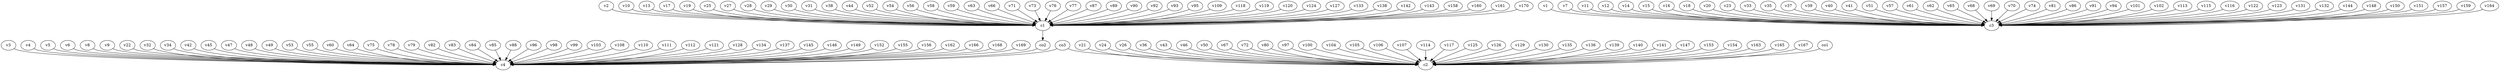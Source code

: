 strict digraph  {
c1;
c2;
c3;
c4;
v1;
v2;
v3;
v4;
v5;
v6;
v7;
v8;
v9;
v10;
v11;
v12;
v13;
v14;
v15;
v16;
v17;
v18;
v19;
v20;
v21;
v22;
v23;
v24;
v25;
v26;
v27;
v28;
v29;
v30;
v31;
v32;
v33;
v34;
v35;
v36;
v37;
v38;
v39;
v40;
v41;
v42;
v43;
v44;
v45;
v46;
v47;
v48;
v49;
v50;
v51;
v52;
v53;
v54;
v55;
v56;
v57;
v58;
v59;
v60;
v61;
v62;
v63;
v64;
v65;
v66;
v67;
v68;
v69;
v70;
v71;
v72;
v73;
v74;
v75;
v76;
v77;
v78;
v79;
v80;
v81;
v82;
v83;
v84;
v85;
v86;
v87;
v88;
v89;
v90;
v91;
v92;
v93;
v94;
v95;
v96;
v97;
v98;
v99;
v100;
v101;
v102;
v103;
v104;
v105;
v106;
v107;
v108;
v109;
v110;
v111;
v112;
v113;
v114;
v115;
v116;
v117;
v118;
v119;
v120;
v121;
v122;
v123;
v124;
v125;
v126;
v127;
v128;
v129;
v130;
v131;
v132;
v133;
v134;
v135;
v136;
v137;
v138;
v139;
v140;
v141;
v142;
v143;
v144;
v145;
v146;
v147;
v148;
v149;
v150;
v151;
v152;
v153;
v154;
v155;
v156;
v157;
v158;
v159;
v160;
v161;
v162;
v163;
v164;
v165;
v166;
v167;
v168;
v169;
v170;
co1;
co2;
co3;
c1 -> co2  [weight=1];
v1 -> c3  [weight=1];
v2 -> c1  [weight=1];
v3 -> c4  [weight=1];
v4 -> c4  [weight=1];
v5 -> c4  [weight=1];
v6 -> c4  [weight=1];
v7 -> c3  [weight=1];
v8 -> c4  [weight=1];
v9 -> c4  [weight=1];
v10 -> c1  [weight=1];
v11 -> c3  [weight=1];
v12 -> c3  [weight=1];
v13 -> c1  [weight=1];
v14 -> c3  [weight=1];
v15 -> c3  [weight=1];
v16 -> c3  [weight=1];
v17 -> c1  [weight=1];
v18 -> c3  [weight=1];
v19 -> c1  [weight=1];
v20 -> c3  [weight=1];
v21 -> c2  [weight=1];
v22 -> c4  [weight=1];
v23 -> c3  [weight=1];
v24 -> c2  [weight=1];
v25 -> c1  [weight=1];
v26 -> c2  [weight=1];
v27 -> c1  [weight=1];
v28 -> c1  [weight=1];
v29 -> c1  [weight=1];
v30 -> c1  [weight=1];
v31 -> c1  [weight=1];
v32 -> c4  [weight=1];
v33 -> c3  [weight=1];
v34 -> c4  [weight=1];
v35 -> c3  [weight=1];
v36 -> c2  [weight=1];
v37 -> c3  [weight=1];
v38 -> c1  [weight=1];
v39 -> c3  [weight=1];
v40 -> c3  [weight=1];
v41 -> c3  [weight=1];
v42 -> c4  [weight=1];
v43 -> c2  [weight=1];
v44 -> c1  [weight=1];
v45 -> c4  [weight=1];
v46 -> c2  [weight=1];
v47 -> c4  [weight=1];
v48 -> c4  [weight=1];
v49 -> c4  [weight=1];
v50 -> c2  [weight=1];
v51 -> c3  [weight=1];
v52 -> c1  [weight=1];
v53 -> c4  [weight=1];
v54 -> c1  [weight=1];
v55 -> c4  [weight=1];
v56 -> c1  [weight=1];
v57 -> c3  [weight=1];
v58 -> c1  [weight=1];
v59 -> c1  [weight=1];
v60 -> c4  [weight=1];
v61 -> c3  [weight=1];
v62 -> c3  [weight=1];
v63 -> c1  [weight=1];
v64 -> c4  [weight=1];
v65 -> c3  [weight=1];
v66 -> c1  [weight=1];
v67 -> c2  [weight=1];
v68 -> c3  [weight=1];
v69 -> c3  [weight=1];
v70 -> c3  [weight=1];
v71 -> c1  [weight=1];
v72 -> c2  [weight=1];
v73 -> c1  [weight=1];
v74 -> c3  [weight=1];
v75 -> c4  [weight=1];
v76 -> c1  [weight=1];
v77 -> c1  [weight=1];
v78 -> c4  [weight=1];
v79 -> c4  [weight=1];
v80 -> c2  [weight=1];
v81 -> c3  [weight=1];
v82 -> c4  [weight=1];
v83 -> c4  [weight=1];
v84 -> c4  [weight=1];
v85 -> c4  [weight=1];
v86 -> c3  [weight=1];
v87 -> c1  [weight=1];
v88 -> c4  [weight=1];
v89 -> c1  [weight=1];
v90 -> c1  [weight=1];
v91 -> c3  [weight=1];
v92 -> c1  [weight=1];
v93 -> c1  [weight=1];
v94 -> c3  [weight=1];
v95 -> c1  [weight=1];
v96 -> c4  [weight=1];
v97 -> c2  [weight=1];
v98 -> c4  [weight=1];
v99 -> c4  [weight=1];
v100 -> c2  [weight=1];
v101 -> c3  [weight=1];
v102 -> c3  [weight=1];
v103 -> c4  [weight=1];
v104 -> c2  [weight=1];
v105 -> c2  [weight=1];
v106 -> c2  [weight=1];
v107 -> c2  [weight=1];
v108 -> c4  [weight=1];
v109 -> c1  [weight=1];
v110 -> c4  [weight=1];
v111 -> c4  [weight=1];
v112 -> c4  [weight=1];
v113 -> c3  [weight=1];
v114 -> c2  [weight=1];
v115 -> c3  [weight=1];
v116 -> c3  [weight=1];
v117 -> c2  [weight=1];
v118 -> c1  [weight=1];
v119 -> c1  [weight=1];
v120 -> c1  [weight=1];
v121 -> c4  [weight=1];
v122 -> c3  [weight=1];
v123 -> c3  [weight=1];
v124 -> c1  [weight=1];
v125 -> c2  [weight=1];
v126 -> c2  [weight=1];
v127 -> c1  [weight=1];
v128 -> c4  [weight=1];
v129 -> c2  [weight=1];
v130 -> c2  [weight=1];
v131 -> c3  [weight=1];
v132 -> c3  [weight=1];
v133 -> c1  [weight=1];
v134 -> c4  [weight=1];
v135 -> c2  [weight=1];
v136 -> c2  [weight=1];
v137 -> c4  [weight=1];
v138 -> c1  [weight=1];
v139 -> c2  [weight=1];
v140 -> c2  [weight=1];
v141 -> c2  [weight=1];
v142 -> c1  [weight=1];
v143 -> c1  [weight=1];
v144 -> c3  [weight=1];
v145 -> c4  [weight=1];
v146 -> c4  [weight=1];
v147 -> c2  [weight=1];
v148 -> c3  [weight=1];
v149 -> c4  [weight=1];
v150 -> c3  [weight=1];
v151 -> c3  [weight=1];
v152 -> c4  [weight=1];
v153 -> c2  [weight=1];
v154 -> c2  [weight=1];
v155 -> c4  [weight=1];
v156 -> c4  [weight=1];
v157 -> c3  [weight=1];
v158 -> c1  [weight=1];
v159 -> c3  [weight=1];
v160 -> c1  [weight=1];
v161 -> c1  [weight=1];
v162 -> c4  [weight=1];
v163 -> c2  [weight=1];
v164 -> c3  [weight=1];
v165 -> c2  [weight=1];
v166 -> c4  [weight=1];
v167 -> c2  [weight=1];
v168 -> c4  [weight=1];
v169 -> c4  [weight=1];
v170 -> c1  [weight=1];
co1 -> c2  [weight=1];
co2 -> c4  [weight=1];
co3 -> c2  [weight=1];
co3 -> c4  [weight=1];
}
